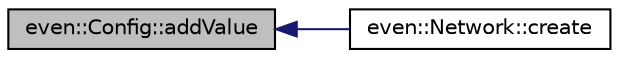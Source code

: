 digraph "even::Config::addValue"
{
  edge [fontname="Helvetica",fontsize="10",labelfontname="Helvetica",labelfontsize="10"];
  node [fontname="Helvetica",fontsize="10",shape=record];
  rankdir="LR";
  Node1 [label="even::Config::addValue",height=0.2,width=0.4,color="black", fillcolor="grey75", style="filled", fontcolor="black"];
  Node1 -> Node2 [dir="back",color="midnightblue",fontsize="10",style="solid",fontname="Helvetica"];
  Node2 [label="even::Network::create",height=0.2,width=0.4,color="black", fillcolor="white", style="filled",URL="$classeven_1_1_network.html#a2ab40ac48d2a888bf7c2c0934ea56b70",tooltip="Initialize data and create Network. "];
}
